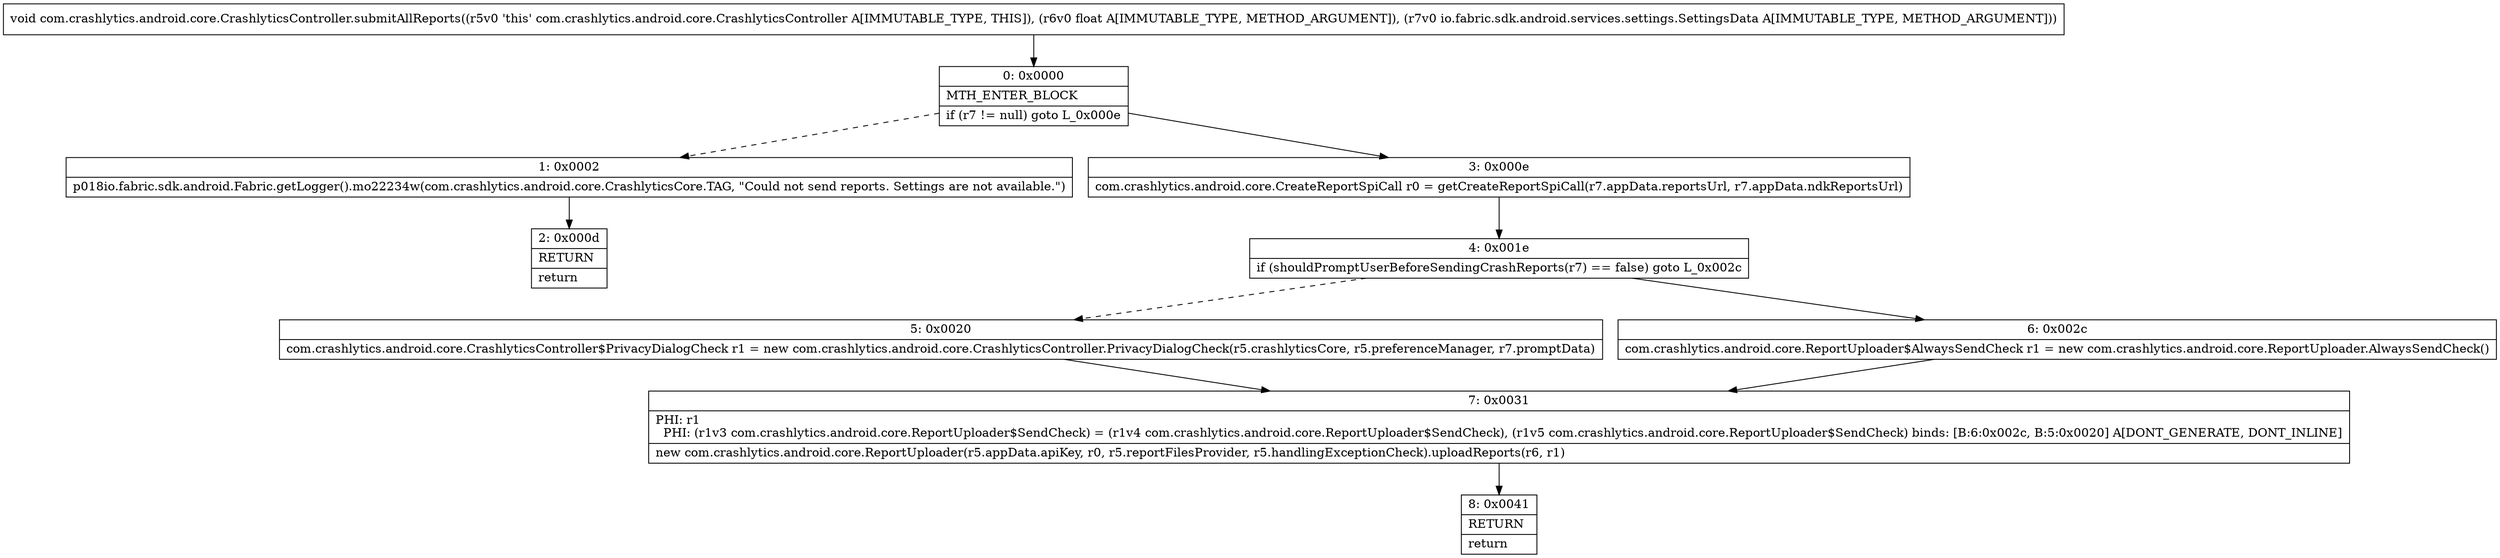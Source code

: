 digraph "CFG forcom.crashlytics.android.core.CrashlyticsController.submitAllReports(FLio\/fabric\/sdk\/android\/services\/settings\/SettingsData;)V" {
Node_0 [shape=record,label="{0\:\ 0x0000|MTH_ENTER_BLOCK\l|if (r7 != null) goto L_0x000e\l}"];
Node_1 [shape=record,label="{1\:\ 0x0002|p018io.fabric.sdk.android.Fabric.getLogger().mo22234w(com.crashlytics.android.core.CrashlyticsCore.TAG, \"Could not send reports. Settings are not available.\")\l}"];
Node_2 [shape=record,label="{2\:\ 0x000d|RETURN\l|return\l}"];
Node_3 [shape=record,label="{3\:\ 0x000e|com.crashlytics.android.core.CreateReportSpiCall r0 = getCreateReportSpiCall(r7.appData.reportsUrl, r7.appData.ndkReportsUrl)\l}"];
Node_4 [shape=record,label="{4\:\ 0x001e|if (shouldPromptUserBeforeSendingCrashReports(r7) == false) goto L_0x002c\l}"];
Node_5 [shape=record,label="{5\:\ 0x0020|com.crashlytics.android.core.CrashlyticsController$PrivacyDialogCheck r1 = new com.crashlytics.android.core.CrashlyticsController.PrivacyDialogCheck(r5.crashlyticsCore, r5.preferenceManager, r7.promptData)\l}"];
Node_6 [shape=record,label="{6\:\ 0x002c|com.crashlytics.android.core.ReportUploader$AlwaysSendCheck r1 = new com.crashlytics.android.core.ReportUploader.AlwaysSendCheck()\l}"];
Node_7 [shape=record,label="{7\:\ 0x0031|PHI: r1 \l  PHI: (r1v3 com.crashlytics.android.core.ReportUploader$SendCheck) = (r1v4 com.crashlytics.android.core.ReportUploader$SendCheck), (r1v5 com.crashlytics.android.core.ReportUploader$SendCheck) binds: [B:6:0x002c, B:5:0x0020] A[DONT_GENERATE, DONT_INLINE]\l|new com.crashlytics.android.core.ReportUploader(r5.appData.apiKey, r0, r5.reportFilesProvider, r5.handlingExceptionCheck).uploadReports(r6, r1)\l}"];
Node_8 [shape=record,label="{8\:\ 0x0041|RETURN\l|return\l}"];
MethodNode[shape=record,label="{void com.crashlytics.android.core.CrashlyticsController.submitAllReports((r5v0 'this' com.crashlytics.android.core.CrashlyticsController A[IMMUTABLE_TYPE, THIS]), (r6v0 float A[IMMUTABLE_TYPE, METHOD_ARGUMENT]), (r7v0 io.fabric.sdk.android.services.settings.SettingsData A[IMMUTABLE_TYPE, METHOD_ARGUMENT])) }"];
MethodNode -> Node_0;
Node_0 -> Node_1[style=dashed];
Node_0 -> Node_3;
Node_1 -> Node_2;
Node_3 -> Node_4;
Node_4 -> Node_5[style=dashed];
Node_4 -> Node_6;
Node_5 -> Node_7;
Node_6 -> Node_7;
Node_7 -> Node_8;
}


